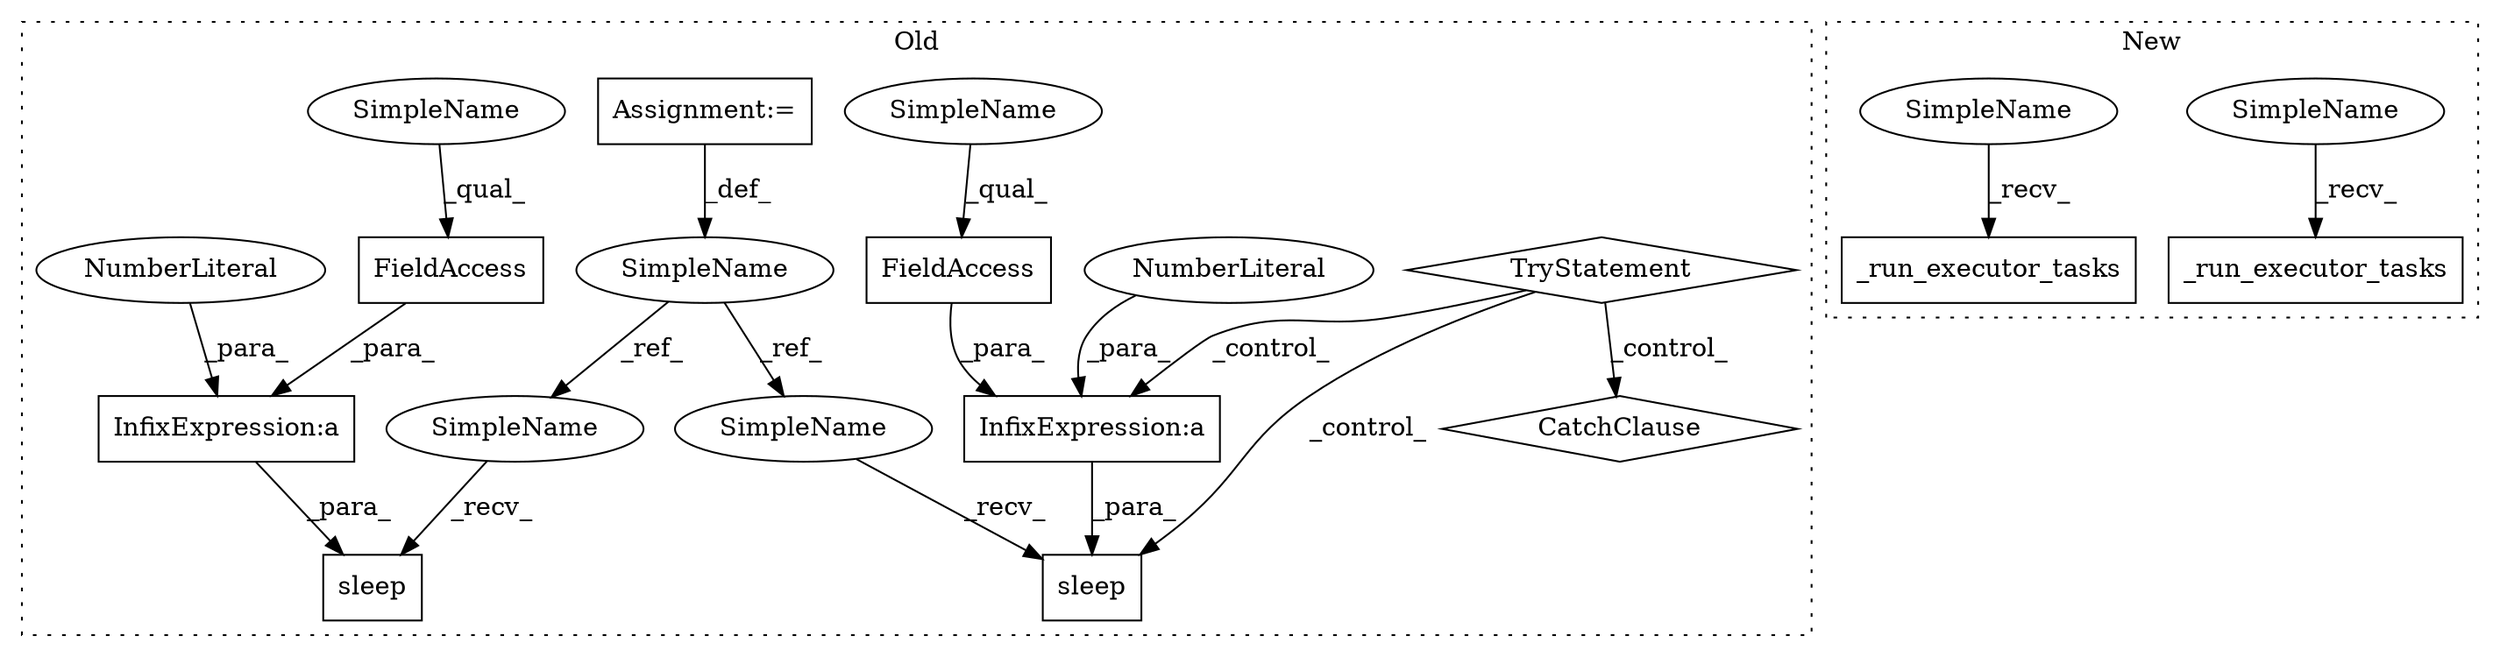 digraph G {
subgraph cluster0 {
1 [label="TryStatement" a="54" s="3178" l="4" shape="diamond"];
3 [label="sleep" a="32" s="3195,3244" l="6,1" shape="box"];
5 [label="InfixExpression:a" a="27" s="3202" l="3" shape="box"];
6 [label="SimpleName" a="42" s="2648" l="4" shape="ellipse"];
7 [label="sleep" a="32" s="2986,3035" l="6,1" shape="box"];
8 [label="InfixExpression:a" a="27" s="2993" l="3" shape="box"];
9 [label="NumberLiteral" a="34" s="2992" l="1" shape="ellipse"];
10 [label="NumberLiteral" a="34" s="3201" l="1" shape="ellipse"];
11 [label="FieldAccess" a="22" s="3205" l="39" shape="box"];
12 [label="FieldAccess" a="22" s="2996" l="39" shape="box"];
13 [label="CatchClause" a="12" s="3254,3291" l="11,2" shape="diamond"];
14 [label="Assignment:=" a="7" s="2648" l="4" shape="box"];
15 [label="SimpleName" a="42" s="3190" l="4" shape="ellipse"];
16 [label="SimpleName" a="42" s="2981" l="4" shape="ellipse"];
17 [label="SimpleName" a="42" s="3205" l="18" shape="ellipse"];
18 [label="SimpleName" a="42" s="2996" l="18" shape="ellipse"];
label = "Old";
style="dotted";
}
subgraph cluster1 {
2 [label="_run_executor_tasks" a="32" s="3246" l="21" shape="box"];
4 [label="_run_executor_tasks" a="32" s="3136" l="21" shape="box"];
19 [label="SimpleName" a="42" s="3241" l="4" shape="ellipse"];
20 [label="SimpleName" a="42" s="3131" l="4" shape="ellipse"];
label = "New";
style="dotted";
}
1 -> 13 [label="_control_"];
1 -> 3 [label="_control_"];
1 -> 5 [label="_control_"];
5 -> 3 [label="_para_"];
6 -> 16 [label="_ref_"];
6 -> 15 [label="_ref_"];
8 -> 7 [label="_para_"];
9 -> 8 [label="_para_"];
10 -> 5 [label="_para_"];
11 -> 5 [label="_para_"];
12 -> 8 [label="_para_"];
14 -> 6 [label="_def_"];
15 -> 3 [label="_recv_"];
16 -> 7 [label="_recv_"];
17 -> 11 [label="_qual_"];
18 -> 12 [label="_qual_"];
19 -> 2 [label="_recv_"];
20 -> 4 [label="_recv_"];
}